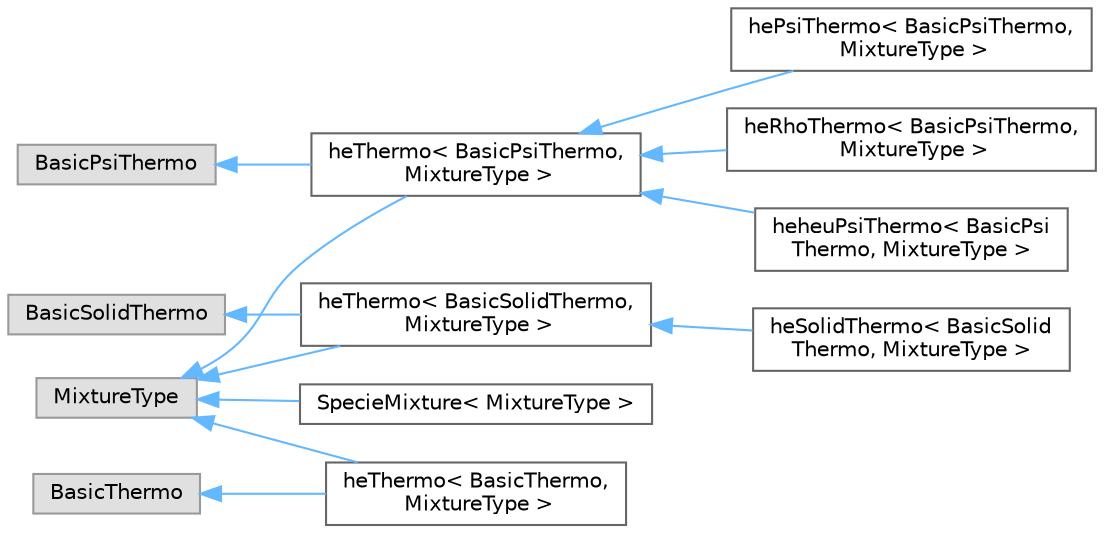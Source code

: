 digraph "Graphical Class Hierarchy"
{
 // LATEX_PDF_SIZE
  bgcolor="transparent";
  edge [fontname=Helvetica,fontsize=10,labelfontname=Helvetica,labelfontsize=10];
  node [fontname=Helvetica,fontsize=10,shape=box,height=0.2,width=0.4];
  rankdir="LR";
  Node0 [id="Node000000",label="BasicPsiThermo",height=0.2,width=0.4,color="grey60", fillcolor="#E0E0E0", style="filled",tooltip=" "];
  Node0 -> Node1 [id="edge4229_Node000000_Node000001",dir="back",color="steelblue1",style="solid",tooltip=" "];
  Node1 [id="Node000001",label="heThermo\< BasicPsiThermo,\l MixtureType \>",height=0.2,width=0.4,color="grey40", fillcolor="white", style="filled",URL="$classFoam_1_1heThermo.html",tooltip=" "];
  Node1 -> Node2 [id="edge4230_Node000001_Node000002",dir="back",color="steelblue1",style="solid",tooltip=" "];
  Node2 [id="Node000002",label="hePsiThermo\< BasicPsiThermo,\l MixtureType \>",height=0.2,width=0.4,color="grey40", fillcolor="white", style="filled",URL="$classFoam_1_1hePsiThermo.html",tooltip="Energy for a mixture based on compressibility."];
  Node1 -> Node3 [id="edge4231_Node000001_Node000003",dir="back",color="steelblue1",style="solid",tooltip=" "];
  Node3 [id="Node000003",label="heRhoThermo\< BasicPsiThermo,\l MixtureType \>",height=0.2,width=0.4,color="grey40", fillcolor="white", style="filled",URL="$classFoam_1_1heRhoThermo.html",tooltip="Energy for a mixture based on density."];
  Node1 -> Node4 [id="edge4232_Node000001_Node000004",dir="back",color="steelblue1",style="solid",tooltip=" "];
  Node4 [id="Node000004",label="heheuPsiThermo\< BasicPsi\lThermo, MixtureType \>",height=0.2,width=0.4,color="grey40", fillcolor="white", style="filled",URL="$classFoam_1_1heheuPsiThermo.html",tooltip=" "];
  Node8 [id="Node000008",label="BasicSolidThermo",height=0.2,width=0.4,color="grey60", fillcolor="#E0E0E0", style="filled",tooltip=" "];
  Node8 -> Node6 [id="edge4233_Node000008_Node000006",dir="back",color="steelblue1",style="solid",tooltip=" "];
  Node6 [id="Node000006",label="heThermo\< BasicSolidThermo,\l MixtureType \>",height=0.2,width=0.4,color="grey40", fillcolor="white", style="filled",URL="$classFoam_1_1heThermo.html",tooltip=" "];
  Node6 -> Node7 [id="edge4234_Node000006_Node000007",dir="back",color="steelblue1",style="solid",tooltip=" "];
  Node7 [id="Node000007",label="heSolidThermo\< BasicSolid\lThermo, MixtureType \>",height=0.2,width=0.4,color="grey40", fillcolor="white", style="filled",URL="$classFoam_1_1heSolidThermo.html",tooltip="Energy for a solid mixture."];
  Node11 [id="Node000011",label="BasicThermo",height=0.2,width=0.4,color="grey60", fillcolor="#E0E0E0", style="filled",tooltip=" "];
  Node11 -> Node10 [id="edge4235_Node000011_Node000010",dir="back",color="steelblue1",style="solid",tooltip=" "];
  Node10 [id="Node000010",label="heThermo\< BasicThermo,\l MixtureType \>",height=0.2,width=0.4,color="grey40", fillcolor="white", style="filled",URL="$classFoam_1_1heThermo.html",tooltip="Enthalpy/Internal energy for a mixture."];
  Node5 [id="Node000005",label="MixtureType",height=0.2,width=0.4,color="grey60", fillcolor="#E0E0E0", style="filled",tooltip=" "];
  Node5 -> Node1 [id="edge4236_Node000005_Node000001",dir="back",color="steelblue1",style="solid",tooltip=" "];
  Node5 -> Node6 [id="edge4237_Node000005_Node000006",dir="back",color="steelblue1",style="solid",tooltip=" "];
  Node5 -> Node9 [id="edge4238_Node000005_Node000009",dir="back",color="steelblue1",style="solid",tooltip=" "];
  Node9 [id="Node000009",label="SpecieMixture\< MixtureType \>",height=0.2,width=0.4,color="grey40", fillcolor="white", style="filled",URL="$classFoam_1_1SpecieMixture.html",tooltip="Foam::SpecieMixture."];
  Node5 -> Node10 [id="edge4239_Node000005_Node000010",dir="back",color="steelblue1",style="solid",tooltip=" "];
}

